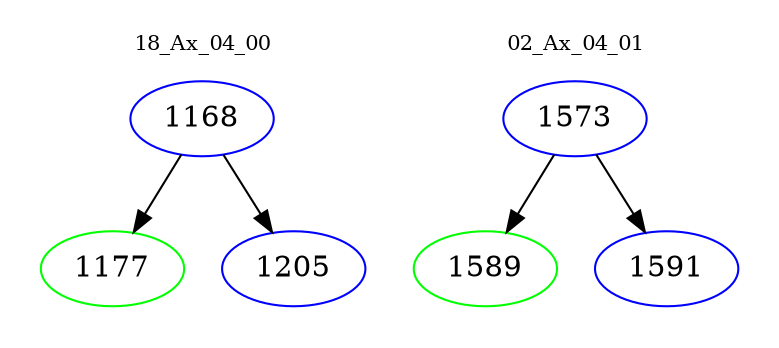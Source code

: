 digraph{
subgraph cluster_0 {
color = white
label = "18_Ax_04_00";
fontsize=10;
T0_1168 [label="1168", color="blue"]
T0_1168 -> T0_1177 [color="black"]
T0_1177 [label="1177", color="green"]
T0_1168 -> T0_1205 [color="black"]
T0_1205 [label="1205", color="blue"]
}
subgraph cluster_1 {
color = white
label = "02_Ax_04_01";
fontsize=10;
T1_1573 [label="1573", color="blue"]
T1_1573 -> T1_1589 [color="black"]
T1_1589 [label="1589", color="green"]
T1_1573 -> T1_1591 [color="black"]
T1_1591 [label="1591", color="blue"]
}
}
